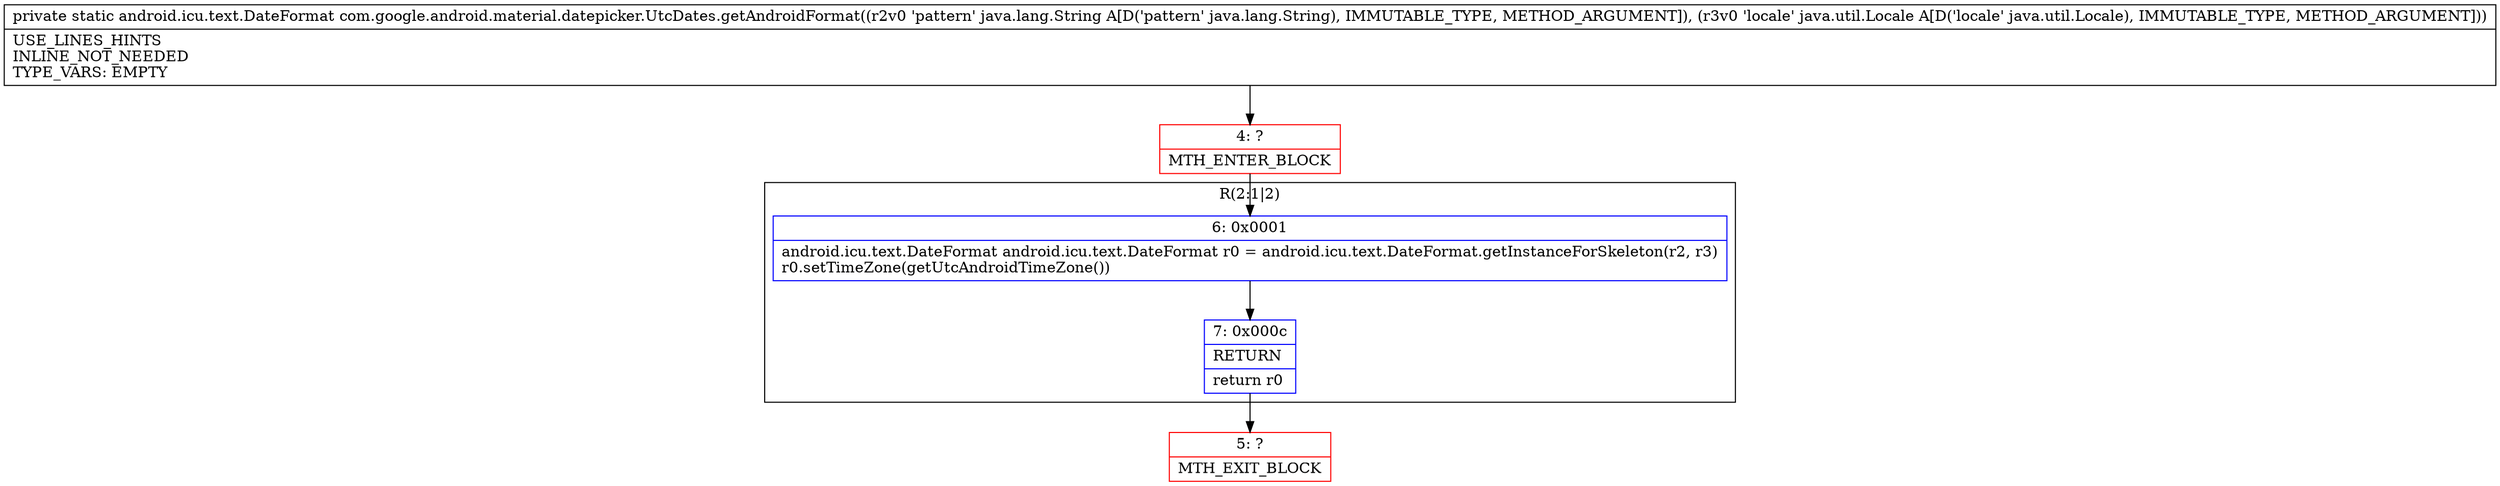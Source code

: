 digraph "CFG forcom.google.android.material.datepicker.UtcDates.getAndroidFormat(Ljava\/lang\/String;Ljava\/util\/Locale;)Landroid\/icu\/text\/DateFormat;" {
subgraph cluster_Region_1197442033 {
label = "R(2:1|2)";
node [shape=record,color=blue];
Node_6 [shape=record,label="{6\:\ 0x0001|android.icu.text.DateFormat android.icu.text.DateFormat r0 = android.icu.text.DateFormat.getInstanceForSkeleton(r2, r3)\lr0.setTimeZone(getUtcAndroidTimeZone())\l}"];
Node_7 [shape=record,label="{7\:\ 0x000c|RETURN\l|return r0\l}"];
}
Node_4 [shape=record,color=red,label="{4\:\ ?|MTH_ENTER_BLOCK\l}"];
Node_5 [shape=record,color=red,label="{5\:\ ?|MTH_EXIT_BLOCK\l}"];
MethodNode[shape=record,label="{private static android.icu.text.DateFormat com.google.android.material.datepicker.UtcDates.getAndroidFormat((r2v0 'pattern' java.lang.String A[D('pattern' java.lang.String), IMMUTABLE_TYPE, METHOD_ARGUMENT]), (r3v0 'locale' java.util.Locale A[D('locale' java.util.Locale), IMMUTABLE_TYPE, METHOD_ARGUMENT]))  | USE_LINES_HINTS\lINLINE_NOT_NEEDED\lTYPE_VARS: EMPTY\l}"];
MethodNode -> Node_4;Node_6 -> Node_7;
Node_7 -> Node_5;
Node_4 -> Node_6;
}

